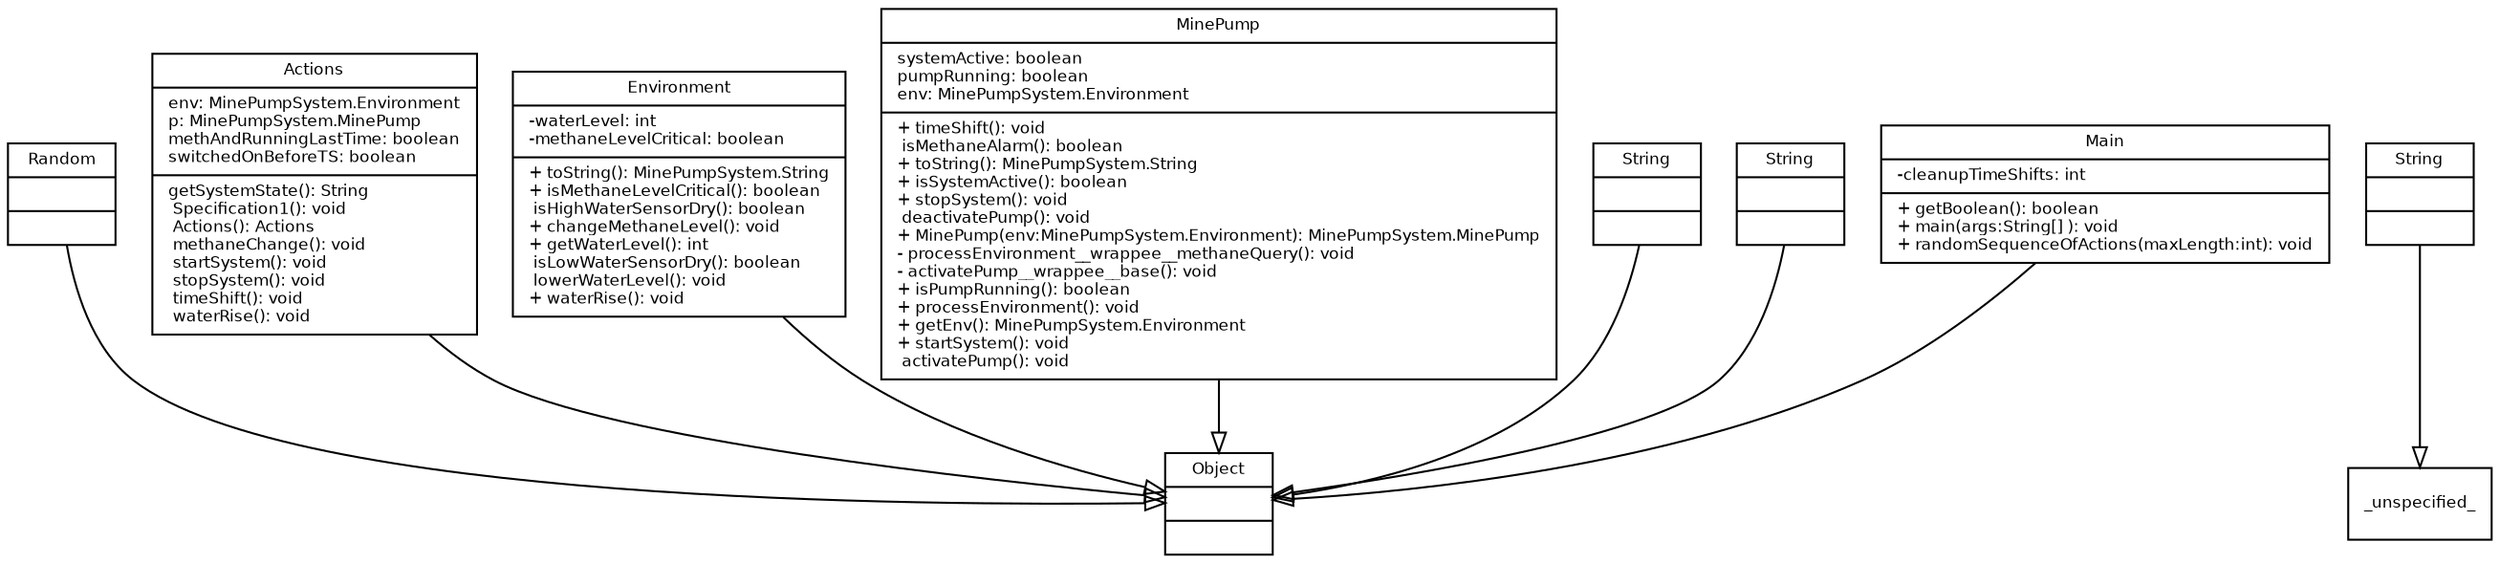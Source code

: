 digraph TypeHierarchy { 
        fontname = "Bitstream Vera Sans"
        fontsize = 8

        node [
                  fontname = "Bitstream Vera Sans"
                  fontsize = 8
                  shape = "record"
        ]

        edge [
                  fontname = "Bitstream Vera Sans"
                  fontsize = 8
        ]

        Random [
                  label = "{Random||}"
        ]

        Actions [
                  label = "{Actions|env: MinePumpSystem.Environment\lp: MinePumpSystem.MinePump\lmethAndRunningLastTime: boolean\lswitchedOnBeforeTS: boolean\l| getSystemState(): String\l Specification1(): void\l Actions(): Actions\l methaneChange(): void\l startSystem(): void\l stopSystem(): void\l timeShift(): void\l waterRise(): void\l}"
        ]

        MinePumpSystem_Environment [
                  label = "{Environment|-waterLevel: int\l-methaneLevelCritical: boolean\l|+ toString(): MinePumpSystem.String\l+ isMethaneLevelCritical(): boolean\l isHighWaterSensorDry(): boolean\l+ changeMethaneLevel(): void\l+ getWaterLevel(): int\l isLowWaterSensorDry(): boolean\l lowerWaterLevel(): void\l+ waterRise(): void\l}"
        ]

        MinePumpSystem_MinePump [
                  label = "{MinePump|systemActive: boolean\lpumpRunning: boolean\lenv: MinePumpSystem.Environment\l|+ timeShift(): void\l isMethaneAlarm(): boolean\l+ toString(): MinePumpSystem.String\l+ isSystemActive(): boolean\l+ stopSystem(): void\l deactivatePump(): void\l+ MinePump(env:MinePumpSystem.Environment): MinePumpSystem.MinePump\l- processEnvironment__wrappee__methaneQuery(): void\l- activatePump__wrappee__base(): void\l+ isPumpRunning(): boolean\l+ processEnvironment(): void\l+ getEnv(): MinePumpSystem.Environment\l+ startSystem(): void\l activatePump(): void\l}"
        ]

        String [
                  label = "{String||}"
        ]

        java_lang_String [
                  label = "{String||}"
        ]

        java_lang_Object [
                  label = "{Object||}"
        ]

        MinePumpSystem_String [
                  label = "{String||}"
        ]

        Main [
                  label = "{Main|-cleanupTimeShifts: int\l|+ getBoolean(): boolean\l+ main(args:String[] ): void\l+ randomSequenceOfActions(maxLength:int): void\l}"
        ]

        edge [
                  arrowhead = "empty"
                  style = "solid"
                  arrowtail = "none"
        ]

        Random -> java_lang_Object
        Actions -> java_lang_Object
        MinePumpSystem_Environment -> java_lang_Object
        MinePumpSystem_MinePump -> java_lang_Object
        String -> _unspecified_
        java_lang_String -> java_lang_Object
        MinePumpSystem_String -> java_lang_Object
        Main -> java_lang_Object
        edge [
                  arrowhead = "empty"
                  style = "dashed"
                  arrowtail = "none"
        ]

        edge [
                  arrowhead = "normal"
                  style = "solid"
                  arrowtail = "odot"
        ]

}